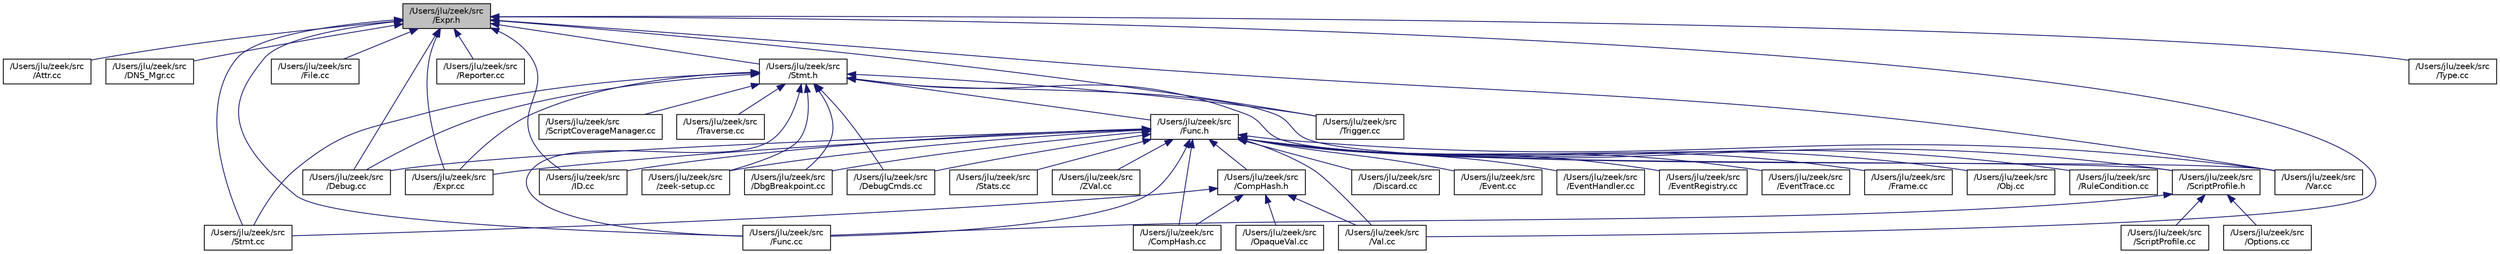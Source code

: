 digraph "/Users/jlu/zeek/src/Expr.h"
{
 // LATEX_PDF_SIZE
  edge [fontname="Helvetica",fontsize="10",labelfontname="Helvetica",labelfontsize="10"];
  node [fontname="Helvetica",fontsize="10",shape=record];
  Node1 [label="/Users/jlu/zeek/src\l/Expr.h",height=0.2,width=0.4,color="black", fillcolor="grey75", style="filled", fontcolor="black",tooltip=" "];
  Node1 -> Node2 [dir="back",color="midnightblue",fontsize="10",style="solid",fontname="Helvetica"];
  Node2 [label="/Users/jlu/zeek/src\l/Attr.cc",height=0.2,width=0.4,color="black", fillcolor="white", style="filled",URL="$d0/df5/Attr_8cc.html",tooltip=" "];
  Node1 -> Node3 [dir="back",color="midnightblue",fontsize="10",style="solid",fontname="Helvetica"];
  Node3 [label="/Users/jlu/zeek/src\l/DNS_Mgr.cc",height=0.2,width=0.4,color="black", fillcolor="white", style="filled",URL="$d4/daf/DNS__Mgr_8cc.html",tooltip=" "];
  Node1 -> Node4 [dir="back",color="midnightblue",fontsize="10",style="solid",fontname="Helvetica"];
  Node4 [label="/Users/jlu/zeek/src\l/Debug.cc",height=0.2,width=0.4,color="black", fillcolor="white", style="filled",URL="$d5/d79/Debug_8cc.html",tooltip=" "];
  Node1 -> Node5 [dir="back",color="midnightblue",fontsize="10",style="solid",fontname="Helvetica"];
  Node5 [label="/Users/jlu/zeek/src\l/Expr.cc",height=0.2,width=0.4,color="black", fillcolor="white", style="filled",URL="$de/d1c/Expr_8cc.html",tooltip=" "];
  Node1 -> Node6 [dir="back",color="midnightblue",fontsize="10",style="solid",fontname="Helvetica"];
  Node6 [label="/Users/jlu/zeek/src\l/File.cc",height=0.2,width=0.4,color="black", fillcolor="white", style="filled",URL="$da/d6d/File_8cc.html",tooltip=" "];
  Node1 -> Node7 [dir="back",color="midnightblue",fontsize="10",style="solid",fontname="Helvetica"];
  Node7 [label="/Users/jlu/zeek/src\l/Func.cc",height=0.2,width=0.4,color="black", fillcolor="white", style="filled",URL="$d4/da5/Func_8cc.html",tooltip=" "];
  Node1 -> Node8 [dir="back",color="midnightblue",fontsize="10",style="solid",fontname="Helvetica"];
  Node8 [label="/Users/jlu/zeek/src\l/ID.cc",height=0.2,width=0.4,color="black", fillcolor="white", style="filled",URL="$d1/d5f/ID_8cc.html",tooltip=" "];
  Node1 -> Node9 [dir="back",color="midnightblue",fontsize="10",style="solid",fontname="Helvetica"];
  Node9 [label="/Users/jlu/zeek/src\l/Reporter.cc",height=0.2,width=0.4,color="black", fillcolor="white", style="filled",URL="$df/de6/Reporter_8cc.html",tooltip=" "];
  Node1 -> Node10 [dir="back",color="midnightblue",fontsize="10",style="solid",fontname="Helvetica"];
  Node10 [label="/Users/jlu/zeek/src\l/Stmt.cc",height=0.2,width=0.4,color="black", fillcolor="white", style="filled",URL="$d9/dbb/Stmt_8cc.html",tooltip=" "];
  Node1 -> Node11 [dir="back",color="midnightblue",fontsize="10",style="solid",fontname="Helvetica"];
  Node11 [label="/Users/jlu/zeek/src\l/Stmt.h",height=0.2,width=0.4,color="black", fillcolor="white", style="filled",URL="$d6/dcb/Stmt_8h.html",tooltip=" "];
  Node11 -> Node12 [dir="back",color="midnightblue",fontsize="10",style="solid",fontname="Helvetica"];
  Node12 [label="/Users/jlu/zeek/src\l/DbgBreakpoint.cc",height=0.2,width=0.4,color="black", fillcolor="white", style="filled",URL="$d2/da9/DbgBreakpoint_8cc.html",tooltip=" "];
  Node11 -> Node4 [dir="back",color="midnightblue",fontsize="10",style="solid",fontname="Helvetica"];
  Node11 -> Node13 [dir="back",color="midnightblue",fontsize="10",style="solid",fontname="Helvetica"];
  Node13 [label="/Users/jlu/zeek/src\l/DebugCmds.cc",height=0.2,width=0.4,color="black", fillcolor="white", style="filled",URL="$d3/d49/DebugCmds_8cc.html",tooltip=" "];
  Node11 -> Node5 [dir="back",color="midnightblue",fontsize="10",style="solid",fontname="Helvetica"];
  Node11 -> Node7 [dir="back",color="midnightblue",fontsize="10",style="solid",fontname="Helvetica"];
  Node11 -> Node14 [dir="back",color="midnightblue",fontsize="10",style="solid",fontname="Helvetica"];
  Node14 [label="/Users/jlu/zeek/src\l/Func.h",height=0.2,width=0.4,color="black", fillcolor="white", style="filled",URL="$d2/d8a/Func_8h.html",tooltip=" "];
  Node14 -> Node15 [dir="back",color="midnightblue",fontsize="10",style="solid",fontname="Helvetica"];
  Node15 [label="/Users/jlu/zeek/src\l/CompHash.cc",height=0.2,width=0.4,color="black", fillcolor="white", style="filled",URL="$d4/d88/CompHash_8cc.html",tooltip=" "];
  Node14 -> Node16 [dir="back",color="midnightblue",fontsize="10",style="solid",fontname="Helvetica"];
  Node16 [label="/Users/jlu/zeek/src\l/CompHash.h",height=0.2,width=0.4,color="black", fillcolor="white", style="filled",URL="$d9/d0a/CompHash_8h.html",tooltip=" "];
  Node16 -> Node15 [dir="back",color="midnightblue",fontsize="10",style="solid",fontname="Helvetica"];
  Node16 -> Node17 [dir="back",color="midnightblue",fontsize="10",style="solid",fontname="Helvetica"];
  Node17 [label="/Users/jlu/zeek/src\l/OpaqueVal.cc",height=0.2,width=0.4,color="black", fillcolor="white", style="filled",URL="$d9/d5b/OpaqueVal_8cc.html",tooltip=" "];
  Node16 -> Node10 [dir="back",color="midnightblue",fontsize="10",style="solid",fontname="Helvetica"];
  Node16 -> Node18 [dir="back",color="midnightblue",fontsize="10",style="solid",fontname="Helvetica"];
  Node18 [label="/Users/jlu/zeek/src\l/Val.cc",height=0.2,width=0.4,color="black", fillcolor="white", style="filled",URL="$d8/dcc/Val_8cc.html",tooltip=" "];
  Node14 -> Node12 [dir="back",color="midnightblue",fontsize="10",style="solid",fontname="Helvetica"];
  Node14 -> Node4 [dir="back",color="midnightblue",fontsize="10",style="solid",fontname="Helvetica"];
  Node14 -> Node13 [dir="back",color="midnightblue",fontsize="10",style="solid",fontname="Helvetica"];
  Node14 -> Node19 [dir="back",color="midnightblue",fontsize="10",style="solid",fontname="Helvetica"];
  Node19 [label="/Users/jlu/zeek/src\l/Discard.cc",height=0.2,width=0.4,color="black", fillcolor="white", style="filled",URL="$d3/d2e/Discard_8cc.html",tooltip=" "];
  Node14 -> Node20 [dir="back",color="midnightblue",fontsize="10",style="solid",fontname="Helvetica"];
  Node20 [label="/Users/jlu/zeek/src\l/Event.cc",height=0.2,width=0.4,color="black", fillcolor="white", style="filled",URL="$d5/dcf/Event_8cc.html",tooltip=" "];
  Node14 -> Node21 [dir="back",color="midnightblue",fontsize="10",style="solid",fontname="Helvetica"];
  Node21 [label="/Users/jlu/zeek/src\l/EventHandler.cc",height=0.2,width=0.4,color="black", fillcolor="white", style="filled",URL="$d0/dff/EventHandler_8cc.html",tooltip=" "];
  Node14 -> Node22 [dir="back",color="midnightblue",fontsize="10",style="solid",fontname="Helvetica"];
  Node22 [label="/Users/jlu/zeek/src\l/EventRegistry.cc",height=0.2,width=0.4,color="black", fillcolor="white", style="filled",URL="$d0/dd8/EventRegistry_8cc.html",tooltip=" "];
  Node14 -> Node23 [dir="back",color="midnightblue",fontsize="10",style="solid",fontname="Helvetica"];
  Node23 [label="/Users/jlu/zeek/src\l/EventTrace.cc",height=0.2,width=0.4,color="black", fillcolor="white", style="filled",URL="$d9/ded/EventTrace_8cc.html",tooltip=" "];
  Node14 -> Node5 [dir="back",color="midnightblue",fontsize="10",style="solid",fontname="Helvetica"];
  Node14 -> Node24 [dir="back",color="midnightblue",fontsize="10",style="solid",fontname="Helvetica"];
  Node24 [label="/Users/jlu/zeek/src\l/Frame.cc",height=0.2,width=0.4,color="black", fillcolor="white", style="filled",URL="$d9/d7d/Frame_8cc.html",tooltip=" "];
  Node14 -> Node7 [dir="back",color="midnightblue",fontsize="10",style="solid",fontname="Helvetica"];
  Node14 -> Node8 [dir="back",color="midnightblue",fontsize="10",style="solid",fontname="Helvetica"];
  Node14 -> Node25 [dir="back",color="midnightblue",fontsize="10",style="solid",fontname="Helvetica"];
  Node25 [label="/Users/jlu/zeek/src\l/Obj.cc",height=0.2,width=0.4,color="black", fillcolor="white", style="filled",URL="$d6/dae/Obj_8cc.html",tooltip=" "];
  Node14 -> Node26 [dir="back",color="midnightblue",fontsize="10",style="solid",fontname="Helvetica"];
  Node26 [label="/Users/jlu/zeek/src\l/RuleCondition.cc",height=0.2,width=0.4,color="black", fillcolor="white", style="filled",URL="$d9/dca/RuleCondition_8cc.html",tooltip=" "];
  Node14 -> Node27 [dir="back",color="midnightblue",fontsize="10",style="solid",fontname="Helvetica"];
  Node27 [label="/Users/jlu/zeek/src\l/ScriptProfile.h",height=0.2,width=0.4,color="black", fillcolor="white", style="filled",URL="$d5/d0b/ScriptProfile_8h.html",tooltip=" "];
  Node27 -> Node7 [dir="back",color="midnightblue",fontsize="10",style="solid",fontname="Helvetica"];
  Node27 -> Node28 [dir="back",color="midnightblue",fontsize="10",style="solid",fontname="Helvetica"];
  Node28 [label="/Users/jlu/zeek/src\l/Options.cc",height=0.2,width=0.4,color="black", fillcolor="white", style="filled",URL="$df/d06/Options_8cc.html",tooltip=" "];
  Node27 -> Node29 [dir="back",color="midnightblue",fontsize="10",style="solid",fontname="Helvetica"];
  Node29 [label="/Users/jlu/zeek/src\l/ScriptProfile.cc",height=0.2,width=0.4,color="black", fillcolor="white", style="filled",URL="$d4/d3d/ScriptProfile_8cc.html",tooltip=" "];
  Node14 -> Node30 [dir="back",color="midnightblue",fontsize="10",style="solid",fontname="Helvetica"];
  Node30 [label="/Users/jlu/zeek/src\l/Stats.cc",height=0.2,width=0.4,color="black", fillcolor="white", style="filled",URL="$db/d99/Stats_8cc.html",tooltip=" "];
  Node14 -> Node18 [dir="back",color="midnightblue",fontsize="10",style="solid",fontname="Helvetica"];
  Node14 -> Node31 [dir="back",color="midnightblue",fontsize="10",style="solid",fontname="Helvetica"];
  Node31 [label="/Users/jlu/zeek/src\l/Var.cc",height=0.2,width=0.4,color="black", fillcolor="white", style="filled",URL="$d9/d1c/Var_8cc.html",tooltip=" "];
  Node14 -> Node32 [dir="back",color="midnightblue",fontsize="10",style="solid",fontname="Helvetica"];
  Node32 [label="/Users/jlu/zeek/src\l/ZVal.cc",height=0.2,width=0.4,color="black", fillcolor="white", style="filled",URL="$d2/d8b/ZVal_8cc.html",tooltip=" "];
  Node14 -> Node33 [dir="back",color="midnightblue",fontsize="10",style="solid",fontname="Helvetica"];
  Node33 [label="/Users/jlu/zeek/src\l/zeek-setup.cc",height=0.2,width=0.4,color="black", fillcolor="white", style="filled",URL="$d4/d80/zeek-setup_8cc.html",tooltip=" "];
  Node11 -> Node34 [dir="back",color="midnightblue",fontsize="10",style="solid",fontname="Helvetica"];
  Node34 [label="/Users/jlu/zeek/src\l/ScriptCoverageManager.cc",height=0.2,width=0.4,color="black", fillcolor="white", style="filled",URL="$dc/dcb/ScriptCoverageManager_8cc.html",tooltip=" "];
  Node11 -> Node27 [dir="back",color="midnightblue",fontsize="10",style="solid",fontname="Helvetica"];
  Node11 -> Node10 [dir="back",color="midnightblue",fontsize="10",style="solid",fontname="Helvetica"];
  Node11 -> Node35 [dir="back",color="midnightblue",fontsize="10",style="solid",fontname="Helvetica"];
  Node35 [label="/Users/jlu/zeek/src\l/Traverse.cc",height=0.2,width=0.4,color="black", fillcolor="white", style="filled",URL="$d5/d4f/Traverse_8cc.html",tooltip=" "];
  Node11 -> Node36 [dir="back",color="midnightblue",fontsize="10",style="solid",fontname="Helvetica"];
  Node36 [label="/Users/jlu/zeek/src\l/Trigger.cc",height=0.2,width=0.4,color="black", fillcolor="white", style="filled",URL="$d5/dc6/Trigger_8cc.html",tooltip=" "];
  Node11 -> Node31 [dir="back",color="midnightblue",fontsize="10",style="solid",fontname="Helvetica"];
  Node11 -> Node33 [dir="back",color="midnightblue",fontsize="10",style="solid",fontname="Helvetica"];
  Node1 -> Node36 [dir="back",color="midnightblue",fontsize="10",style="solid",fontname="Helvetica"];
  Node1 -> Node37 [dir="back",color="midnightblue",fontsize="10",style="solid",fontname="Helvetica"];
  Node37 [label="/Users/jlu/zeek/src\l/Type.cc",height=0.2,width=0.4,color="black", fillcolor="white", style="filled",URL="$d6/d01/Type_8cc.html",tooltip=" "];
  Node1 -> Node18 [dir="back",color="midnightblue",fontsize="10",style="solid",fontname="Helvetica"];
  Node1 -> Node31 [dir="back",color="midnightblue",fontsize="10",style="solid",fontname="Helvetica"];
}
